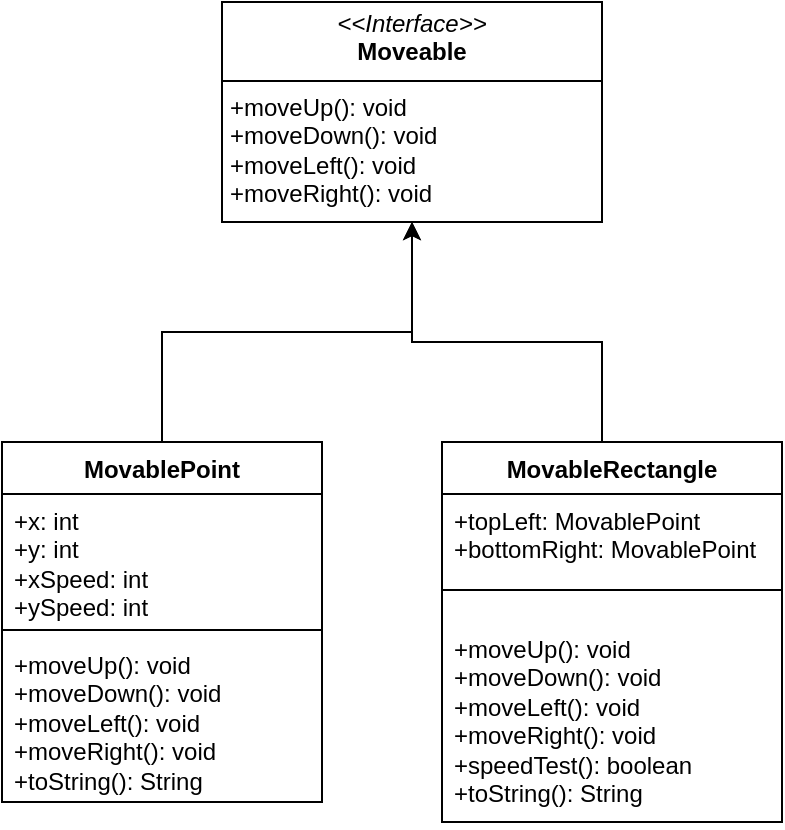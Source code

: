 <mxfile version="24.8.4">
  <diagram id="C5RBs43oDa-KdzZeNtuy" name="Page-1">
    <mxGraphModel dx="555" dy="916" grid="1" gridSize="10" guides="1" tooltips="1" connect="1" arrows="1" fold="1" page="1" pageScale="1" pageWidth="827" pageHeight="1169" math="0" shadow="0">
      <root>
        <mxCell id="WIyWlLk6GJQsqaUBKTNV-0" />
        <mxCell id="WIyWlLk6GJQsqaUBKTNV-1" parent="WIyWlLk6GJQsqaUBKTNV-0" />
        <mxCell id="gNVZYwZHWCc8WP0dN7I1-8" value="&lt;p style=&quot;margin:0px;margin-top:4px;text-align:center;&quot;&gt;&lt;i&gt;&amp;lt;&amp;lt;Interface&amp;gt;&amp;gt;&lt;/i&gt;&lt;br&gt;&lt;b&gt;Moveable&lt;/b&gt;&lt;/p&gt;&lt;hr size=&quot;1&quot; style=&quot;border-style:solid;&quot;&gt;&lt;p style=&quot;margin:0px;margin-left:4px;&quot;&gt;+moveUp(): void&lt;br&gt;+moveDown(): void&lt;br&gt;+moveLeft(): void&lt;br&gt;+moveRight(): void&lt;/p&gt;" style="verticalAlign=top;align=left;overflow=fill;html=1;whiteSpace=wrap;" vertex="1" parent="WIyWlLk6GJQsqaUBKTNV-1">
          <mxGeometry x="280" y="20" width="190" height="110" as="geometry" />
        </mxCell>
        <mxCell id="gNVZYwZHWCc8WP0dN7I1-13" style="edgeStyle=orthogonalEdgeStyle;rounded=0;orthogonalLoop=1;jettySize=auto;html=1;entryX=0.5;entryY=1;entryDx=0;entryDy=0;" edge="1" parent="WIyWlLk6GJQsqaUBKTNV-1" source="gNVZYwZHWCc8WP0dN7I1-9" target="gNVZYwZHWCc8WP0dN7I1-8">
          <mxGeometry relative="1" as="geometry" />
        </mxCell>
        <mxCell id="gNVZYwZHWCc8WP0dN7I1-9" value="MovablePoint" style="swimlane;fontStyle=1;align=center;verticalAlign=top;childLayout=stackLayout;horizontal=1;startSize=26;horizontalStack=0;resizeParent=1;resizeParentMax=0;resizeLast=0;collapsible=1;marginBottom=0;whiteSpace=wrap;html=1;" vertex="1" parent="WIyWlLk6GJQsqaUBKTNV-1">
          <mxGeometry x="170" y="240" width="160" height="180" as="geometry" />
        </mxCell>
        <mxCell id="gNVZYwZHWCc8WP0dN7I1-10" value="+x: int&lt;br&gt;+y: int&lt;br&gt;+xSpeed: int&lt;br&gt;+ySpeed: int" style="text;strokeColor=none;fillColor=none;align=left;verticalAlign=top;spacingLeft=4;spacingRight=4;overflow=hidden;rotatable=0;points=[[0,0.5],[1,0.5]];portConstraint=eastwest;whiteSpace=wrap;html=1;" vertex="1" parent="gNVZYwZHWCc8WP0dN7I1-9">
          <mxGeometry y="26" width="160" height="64" as="geometry" />
        </mxCell>
        <mxCell id="gNVZYwZHWCc8WP0dN7I1-11" value="" style="line;strokeWidth=1;fillColor=none;align=left;verticalAlign=middle;spacingTop=-1;spacingLeft=3;spacingRight=3;rotatable=0;labelPosition=right;points=[];portConstraint=eastwest;strokeColor=inherit;" vertex="1" parent="gNVZYwZHWCc8WP0dN7I1-9">
          <mxGeometry y="90" width="160" height="8" as="geometry" />
        </mxCell>
        <mxCell id="gNVZYwZHWCc8WP0dN7I1-12" value="+moveUp(): void&lt;br&gt;+moveDown(): void&lt;br&gt;+moveLeft(): void&lt;br&gt;+moveRight(): void&lt;br&gt;+toString(): String" style="text;strokeColor=none;fillColor=none;align=left;verticalAlign=top;spacingLeft=4;spacingRight=4;overflow=hidden;rotatable=0;points=[[0,0.5],[1,0.5]];portConstraint=eastwest;whiteSpace=wrap;html=1;" vertex="1" parent="gNVZYwZHWCc8WP0dN7I1-9">
          <mxGeometry y="98" width="160" height="82" as="geometry" />
        </mxCell>
        <mxCell id="gNVZYwZHWCc8WP0dN7I1-18" style="edgeStyle=orthogonalEdgeStyle;rounded=0;orthogonalLoop=1;jettySize=auto;html=1;entryX=0.5;entryY=1;entryDx=0;entryDy=0;" edge="1" parent="WIyWlLk6GJQsqaUBKTNV-1" source="gNVZYwZHWCc8WP0dN7I1-14" target="gNVZYwZHWCc8WP0dN7I1-8">
          <mxGeometry relative="1" as="geometry">
            <Array as="points">
              <mxPoint x="470" y="190" />
              <mxPoint x="375" y="190" />
            </Array>
          </mxGeometry>
        </mxCell>
        <mxCell id="gNVZYwZHWCc8WP0dN7I1-14" value="MovableRectangle" style="swimlane;fontStyle=1;align=center;verticalAlign=top;childLayout=stackLayout;horizontal=1;startSize=26;horizontalStack=0;resizeParent=1;resizeParentMax=0;resizeLast=0;collapsible=1;marginBottom=0;whiteSpace=wrap;html=1;" vertex="1" parent="WIyWlLk6GJQsqaUBKTNV-1">
          <mxGeometry x="390" y="240" width="170" height="190" as="geometry" />
        </mxCell>
        <mxCell id="gNVZYwZHWCc8WP0dN7I1-15" value="+topLeft: MovablePoint&lt;br&gt;+bottomRight: MovablePoint" style="text;strokeColor=none;fillColor=none;align=left;verticalAlign=top;spacingLeft=4;spacingRight=4;overflow=hidden;rotatable=0;points=[[0,0.5],[1,0.5]];portConstraint=eastwest;whiteSpace=wrap;html=1;" vertex="1" parent="gNVZYwZHWCc8WP0dN7I1-14">
          <mxGeometry y="26" width="170" height="44" as="geometry" />
        </mxCell>
        <mxCell id="gNVZYwZHWCc8WP0dN7I1-16" value="" style="line;strokeWidth=1;fillColor=none;align=left;verticalAlign=middle;spacingTop=-1;spacingLeft=3;spacingRight=3;rotatable=0;labelPosition=right;points=[];portConstraint=eastwest;strokeColor=inherit;" vertex="1" parent="gNVZYwZHWCc8WP0dN7I1-14">
          <mxGeometry y="70" width="170" height="8" as="geometry" />
        </mxCell>
        <mxCell id="gNVZYwZHWCc8WP0dN7I1-17" value="&lt;p&gt;+moveUp(): void&lt;br&gt;+moveDown(): void&lt;br&gt;+moveLeft(): void&lt;br&gt;+moveRight(): void&lt;br&gt;+speedTest(): boolean&lt;br&gt;+toString(): String&lt;/p&gt;" style="text;strokeColor=none;fillColor=none;align=left;verticalAlign=top;spacingLeft=4;spacingRight=4;overflow=hidden;rotatable=0;points=[[0,0.5],[1,0.5]];portConstraint=eastwest;whiteSpace=wrap;html=1;" vertex="1" parent="gNVZYwZHWCc8WP0dN7I1-14">
          <mxGeometry y="78" width="170" height="112" as="geometry" />
        </mxCell>
      </root>
    </mxGraphModel>
  </diagram>
</mxfile>

